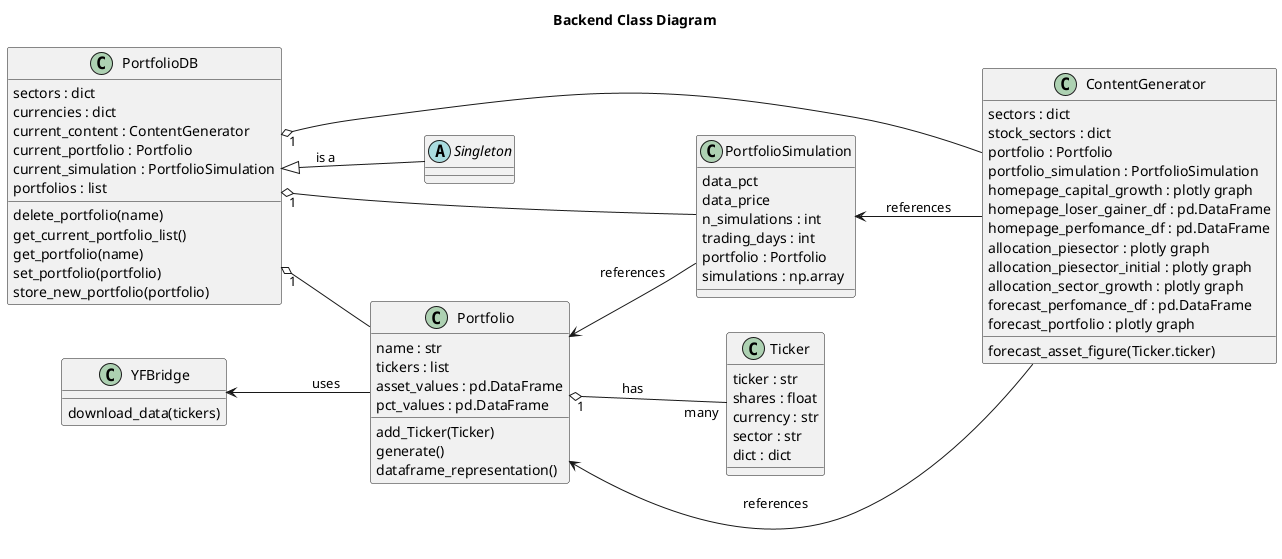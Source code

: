 @startuml
title "Backend Class Diagram"

left to right direction

abstract Singleton

class Ticker
Ticker : ticker : str
Ticker : shares : float
Ticker : currency : str
Ticker : sector : str
Ticker : dict : dict


class Portfolio
Portfolio : name : str
Portfolio : tickers : list
Portfolio : asset_values : pd.DataFrame
Portfolio : pct_values : pd.DataFrame
Portfolio : add_Ticker(Ticker)
Portfolio : generate()
Portfolio : dataframe_representation()

class YFBridge
YFBridge : download_data(tickers)

class PortfolioSimulation
PortfolioSimulation : data_pct
PortfolioSimulation : data_price 
PortfolioSimulation : n_simulations : int
PortfolioSimulation : trading_days : int
PortfolioSimulation : portfolio : Portfolio
PortfolioSimulation : simulations : np.array


class ContentGenerator
ContentGenerator : sectors : dict
ContentGenerator : stock_sectors : dict
ContentGenerator : portfolio : Portfolio
ContentGenerator : portfolio_simulation : PortfolioSimulation
ContentGenerator : homepage_capital_growth : plotly graph
ContentGenerator : homepage_loser_gainer_df : pd.DataFrame
ContentGenerator : homepage_perfomance_df : pd.DataFrame
ContentGenerator : allocation_piesector : plotly graph
ContentGenerator : allocation_piesector_initial : plotly graph
ContentGenerator : allocation_sector_growth : plotly graph
ContentGenerator : forecast_perfomance_df : pd.DataFrame
ContentGenerator : forecast_portfolio : plotly graph
ContentGenerator : forecast_asset_figure(Ticker.ticker)


class PortfolioDB
PortfolioDB : sectors : dict
PortfolioDB : currencies : dict
PortfolioDB : current_content : ContentGenerator
PortfolioDB : current_portfolio : Portfolio
PortfolioDB : current_simulation : PortfolioSimulation
PortfolioDB : portfolios : list
PortfolioDB : delete_portfolio(name)
PortfolioDB : get_current_portfolio_list()
PortfolioDB : get_portfolio(name)
PortfolioDB : set_portfolio(portfolio)
PortfolioDB : store_new_portfolio(portfolio)


Portfolio "1" o-- "many" Ticker : has
PortfolioDB "1" o-- Portfolio
PortfolioDB "1" o-- PortfolioSimulation
PortfolioDB "1" o-- ContentGenerator
PortfolioDB <|-- Singleton : is a
YFBridge <-- Portfolio : uses
Portfolio <-- PortfolioSimulation : references
Portfolio <-- ContentGenerator : references
PortfolioSimulation <-- ContentGenerator : references

@enduml